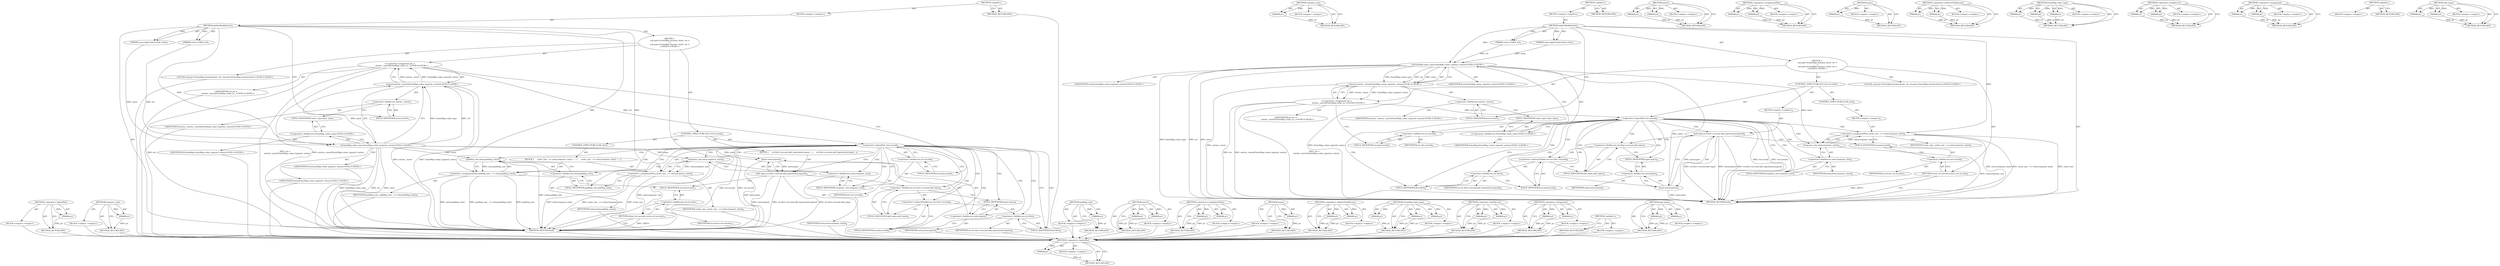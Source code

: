 digraph "add_types" {
vulnerable_99 [label=<(METHOD,&lt;operator&gt;.logicalNot)>];
vulnerable_100 [label=<(PARAM,p1)>];
vulnerable_101 [label=<(BLOCK,&lt;empty&gt;,&lt;empty&gt;)>];
vulnerable_102 [label=<(METHOD_RETURN,ANY)>];
vulnerable_122 [label=<(METHOD,response_size)>];
vulnerable_123 [label=<(PARAM,p1)>];
vulnerable_124 [label=<(BLOCK,&lt;empty&gt;,&lt;empty&gt;)>];
vulnerable_125 [label=<(METHOD_RETURN,ANY)>];
vulnerable_6 [label=<(METHOD,&lt;global&gt;)<SUB>1</SUB>>];
vulnerable_7 [label=<(BLOCK,&lt;empty&gt;,&lt;empty&gt;)<SUB>1</SUB>>];
vulnerable_8 [label=<(METHOD,AddOrModifyEntry)<SUB>1</SUB>>];
vulnerable_9 [label=<(PARAM,const GURL&amp; url)<SUB>1</SUB>>];
vulnerable_10 [label=<(PARAM,const AppCacheEntry&amp; entry)<SUB>1</SUB>>];
vulnerable_11 [label="<(BLOCK,{
   std::pair&lt;EntryMap::iterator, bool&gt; ret =
...,{
   std::pair&lt;EntryMap::iterator, bool&gt; ret =
...)<SUB>1</SUB>>"];
vulnerable_12 [label="<(LOCAL,std.pair&lt;EntryMap.iterator,bool&gt; ret: std.pair&lt;EntryMap.iterator,bool&gt;)<SUB>2</SUB>>"];
vulnerable_13 [label="<(&lt;operator&gt;.assignment,ret =
       entries_.insert(EntryMap::value_ty...)<SUB>2</SUB>>"];
vulnerable_14 [label="<(IDENTIFIER,ret,ret =
       entries_.insert(EntryMap::value_ty...)<SUB>2</SUB>>"];
vulnerable_15 [label="<(insert,entries_.insert(EntryMap::value_type(url, entry)))<SUB>3</SUB>>"];
vulnerable_16 [label=<(&lt;operator&gt;.fieldAccess,entries_.insert)<SUB>3</SUB>>];
vulnerable_17 [label="<(IDENTIFIER,entries_,entries_.insert(EntryMap::value_type(url, entry)))<SUB>3</SUB>>"];
vulnerable_18 [label=<(FIELD_IDENTIFIER,insert,insert)<SUB>3</SUB>>];
vulnerable_19 [label="<(EntryMap.value_type,EntryMap::value_type(url, entry))<SUB>3</SUB>>"];
vulnerable_20 [label="<(&lt;operator&gt;.fieldAccess,EntryMap::value_type)<SUB>3</SUB>>"];
vulnerable_21 [label="<(IDENTIFIER,EntryMap,EntryMap::value_type(url, entry))<SUB>3</SUB>>"];
vulnerable_22 [label=<(FIELD_IDENTIFIER,value_type,value_type)<SUB>3</SUB>>];
vulnerable_23 [label="<(IDENTIFIER,url,EntryMap::value_type(url, entry))<SUB>3</SUB>>"];
vulnerable_24 [label="<(IDENTIFIER,entry,EntryMap::value_type(url, entry))<SUB>3</SUB>>"];
vulnerable_25 [label=<(CONTROL_STRUCTURE,IF,if (!ret.second))<SUB>5</SUB>>];
vulnerable_26 [label=<(&lt;operator&gt;.logicalNot,!ret.second)<SUB>5</SUB>>];
vulnerable_27 [label=<(&lt;operator&gt;.fieldAccess,ret.second)<SUB>5</SUB>>];
vulnerable_28 [label=<(IDENTIFIER,ret,!ret.second)<SUB>5</SUB>>];
vulnerable_29 [label=<(FIELD_IDENTIFIER,second,second)<SUB>5</SUB>>];
vulnerable_30 [label=<(BLOCK,&lt;empty&gt;,&lt;empty&gt;)<SUB>6</SUB>>];
vulnerable_31 [label=<(add_types,ret.first-&gt;second.add_types(entry.types()))<SUB>6</SUB>>];
vulnerable_32 [label=<(&lt;operator&gt;.fieldAccess,ret.first-&gt;second.add_types)<SUB>6</SUB>>];
vulnerable_33 [label=<(&lt;operator&gt;.indirectFieldAccess,ret.first-&gt;second)<SUB>6</SUB>>];
vulnerable_34 [label=<(&lt;operator&gt;.fieldAccess,ret.first)<SUB>6</SUB>>];
vulnerable_35 [label=<(IDENTIFIER,ret,ret.first-&gt;second.add_types(entry.types()))<SUB>6</SUB>>];
vulnerable_36 [label=<(FIELD_IDENTIFIER,first,first)<SUB>6</SUB>>];
vulnerable_37 [label=<(FIELD_IDENTIFIER,second,second)<SUB>6</SUB>>];
vulnerable_38 [label=<(FIELD_IDENTIFIER,add_types,add_types)<SUB>6</SUB>>];
vulnerable_39 [label=<(types,entry.types())<SUB>6</SUB>>];
vulnerable_40 [label=<(&lt;operator&gt;.fieldAccess,entry.types)<SUB>6</SUB>>];
vulnerable_41 [label=<(IDENTIFIER,entry,entry.types())<SUB>6</SUB>>];
vulnerable_42 [label=<(FIELD_IDENTIFIER,types,types)<SUB>6</SUB>>];
vulnerable_43 [label=<(CONTROL_STRUCTURE,ELSE,else)<SUB>8</SUB>>];
vulnerable_44 [label=<(BLOCK,&lt;empty&gt;,&lt;empty&gt;)<SUB>8</SUB>>];
vulnerable_45 [label=<(&lt;operator&gt;.assignmentPlus,cache_size_ += entry.response_size())<SUB>8</SUB>>];
vulnerable_46 [label=<(IDENTIFIER,cache_size_,cache_size_ += entry.response_size())<SUB>8</SUB>>];
vulnerable_47 [label=<(response_size,entry.response_size())<SUB>8</SUB>>];
vulnerable_48 [label=<(&lt;operator&gt;.fieldAccess,entry.response_size)<SUB>8</SUB>>];
vulnerable_49 [label=<(IDENTIFIER,entry,entry.response_size())<SUB>8</SUB>>];
vulnerable_50 [label=<(FIELD_IDENTIFIER,response_size,response_size)<SUB>8</SUB>>];
vulnerable_51 [label=<(RETURN,return ret.second;,return ret.second;)<SUB>9</SUB>>];
vulnerable_52 [label=<(&lt;operator&gt;.fieldAccess,ret.second)<SUB>9</SUB>>];
vulnerable_53 [label=<(IDENTIFIER,ret,return ret.second;)<SUB>9</SUB>>];
vulnerable_54 [label=<(FIELD_IDENTIFIER,second,second)<SUB>9</SUB>>];
vulnerable_55 [label=<(METHOD_RETURN,bool)<SUB>1</SUB>>];
vulnerable_57 [label=<(METHOD_RETURN,ANY)<SUB>1</SUB>>];
vulnerable_83 [label=<(METHOD,insert)>];
vulnerable_84 [label=<(PARAM,p1)>];
vulnerable_85 [label=<(PARAM,p2)>];
vulnerable_86 [label=<(BLOCK,&lt;empty&gt;,&lt;empty&gt;)>];
vulnerable_87 [label=<(METHOD_RETURN,ANY)>];
vulnerable_117 [label=<(METHOD,&lt;operator&gt;.assignmentPlus)>];
vulnerable_118 [label=<(PARAM,p1)>];
vulnerable_119 [label=<(PARAM,p2)>];
vulnerable_120 [label=<(BLOCK,&lt;empty&gt;,&lt;empty&gt;)>];
vulnerable_121 [label=<(METHOD_RETURN,ANY)>];
vulnerable_113 [label=<(METHOD,types)>];
vulnerable_114 [label=<(PARAM,p1)>];
vulnerable_115 [label=<(BLOCK,&lt;empty&gt;,&lt;empty&gt;)>];
vulnerable_116 [label=<(METHOD_RETURN,ANY)>];
vulnerable_108 [label=<(METHOD,&lt;operator&gt;.indirectFieldAccess)>];
vulnerable_109 [label=<(PARAM,p1)>];
vulnerable_110 [label=<(PARAM,p2)>];
vulnerable_111 [label=<(BLOCK,&lt;empty&gt;,&lt;empty&gt;)>];
vulnerable_112 [label=<(METHOD_RETURN,ANY)>];
vulnerable_93 [label=<(METHOD,EntryMap.value_type)>];
vulnerable_94 [label=<(PARAM,p1)>];
vulnerable_95 [label=<(PARAM,p2)>];
vulnerable_96 [label=<(PARAM,p3)>];
vulnerable_97 [label=<(BLOCK,&lt;empty&gt;,&lt;empty&gt;)>];
vulnerable_98 [label=<(METHOD_RETURN,ANY)>];
vulnerable_88 [label=<(METHOD,&lt;operator&gt;.fieldAccess)>];
vulnerable_89 [label=<(PARAM,p1)>];
vulnerable_90 [label=<(PARAM,p2)>];
vulnerable_91 [label=<(BLOCK,&lt;empty&gt;,&lt;empty&gt;)>];
vulnerable_92 [label=<(METHOD_RETURN,ANY)>];
vulnerable_78 [label=<(METHOD,&lt;operator&gt;.assignment)>];
vulnerable_79 [label=<(PARAM,p1)>];
vulnerable_80 [label=<(PARAM,p2)>];
vulnerable_81 [label=<(BLOCK,&lt;empty&gt;,&lt;empty&gt;)>];
vulnerable_82 [label=<(METHOD_RETURN,ANY)>];
vulnerable_72 [label=<(METHOD,&lt;global&gt;)<SUB>1</SUB>>];
vulnerable_73 [label=<(BLOCK,&lt;empty&gt;,&lt;empty&gt;)>];
vulnerable_74 [label=<(METHOD_RETURN,ANY)>];
vulnerable_103 [label=<(METHOD,add_types)>];
vulnerable_104 [label=<(PARAM,p1)>];
vulnerable_105 [label=<(PARAM,p2)>];
vulnerable_106 [label=<(BLOCK,&lt;empty&gt;,&lt;empty&gt;)>];
vulnerable_107 [label=<(METHOD_RETURN,ANY)>];
fixed_105 [label=<(METHOD,&lt;operator&gt;.logicalNot)>];
fixed_106 [label=<(PARAM,p1)>];
fixed_107 [label=<(BLOCK,&lt;empty&gt;,&lt;empty&gt;)>];
fixed_108 [label=<(METHOD_RETURN,ANY)>];
fixed_128 [label=<(METHOD,response_size)>];
fixed_129 [label=<(PARAM,p1)>];
fixed_130 [label=<(BLOCK,&lt;empty&gt;,&lt;empty&gt;)>];
fixed_131 [label=<(METHOD_RETURN,ANY)>];
fixed_6 [label=<(METHOD,&lt;global&gt;)<SUB>1</SUB>>];
fixed_7 [label=<(BLOCK,&lt;empty&gt;,&lt;empty&gt;)<SUB>1</SUB>>];
fixed_8 [label=<(METHOD,AddOrModifyEntry)<SUB>1</SUB>>];
fixed_9 [label=<(PARAM,const GURL&amp; url)<SUB>1</SUB>>];
fixed_10 [label=<(PARAM,const AppCacheEntry&amp; entry)<SUB>1</SUB>>];
fixed_11 [label="<(BLOCK,{
   std::pair&lt;EntryMap::iterator, bool&gt; ret =
...,{
   std::pair&lt;EntryMap::iterator, bool&gt; ret =
...)<SUB>1</SUB>>"];
fixed_12 [label="<(LOCAL,std.pair&lt;EntryMap.iterator,bool&gt; ret: std.pair&lt;EntryMap.iterator,bool&gt;)<SUB>2</SUB>>"];
fixed_13 [label="<(&lt;operator&gt;.assignment,ret =
       entries_.insert(EntryMap::value_ty...)<SUB>2</SUB>>"];
fixed_14 [label="<(IDENTIFIER,ret,ret =
       entries_.insert(EntryMap::value_ty...)<SUB>2</SUB>>"];
fixed_15 [label="<(insert,entries_.insert(EntryMap::value_type(url, entry)))<SUB>3</SUB>>"];
fixed_16 [label=<(&lt;operator&gt;.fieldAccess,entries_.insert)<SUB>3</SUB>>];
fixed_17 [label="<(IDENTIFIER,entries_,entries_.insert(EntryMap::value_type(url, entry)))<SUB>3</SUB>>"];
fixed_18 [label=<(FIELD_IDENTIFIER,insert,insert)<SUB>3</SUB>>];
fixed_19 [label="<(EntryMap.value_type,EntryMap::value_type(url, entry))<SUB>3</SUB>>"];
fixed_20 [label="<(&lt;operator&gt;.fieldAccess,EntryMap::value_type)<SUB>3</SUB>>"];
fixed_21 [label="<(IDENTIFIER,EntryMap,EntryMap::value_type(url, entry))<SUB>3</SUB>>"];
fixed_22 [label=<(FIELD_IDENTIFIER,value_type,value_type)<SUB>3</SUB>>];
fixed_23 [label="<(IDENTIFIER,url,EntryMap::value_type(url, entry))<SUB>3</SUB>>"];
fixed_24 [label="<(IDENTIFIER,entry,EntryMap::value_type(url, entry))<SUB>3</SUB>>"];
fixed_25 [label=<(CONTROL_STRUCTURE,IF,if (!ret.second))<SUB>5</SUB>>];
fixed_26 [label=<(&lt;operator&gt;.logicalNot,!ret.second)<SUB>5</SUB>>];
fixed_27 [label=<(&lt;operator&gt;.fieldAccess,ret.second)<SUB>5</SUB>>];
fixed_28 [label=<(IDENTIFIER,ret,!ret.second)<SUB>5</SUB>>];
fixed_29 [label=<(FIELD_IDENTIFIER,second,second)<SUB>5</SUB>>];
fixed_30 [label=<(BLOCK,{
     ret.first-&gt;second.add_types(entry.types(...,{
     ret.first-&gt;second.add_types(entry.types(...)<SUB>5</SUB>>];
fixed_31 [label=<(add_types,ret.first-&gt;second.add_types(entry.types()))<SUB>6</SUB>>];
fixed_32 [label=<(&lt;operator&gt;.fieldAccess,ret.first-&gt;second.add_types)<SUB>6</SUB>>];
fixed_33 [label=<(&lt;operator&gt;.indirectFieldAccess,ret.first-&gt;second)<SUB>6</SUB>>];
fixed_34 [label=<(&lt;operator&gt;.fieldAccess,ret.first)<SUB>6</SUB>>];
fixed_35 [label=<(IDENTIFIER,ret,ret.first-&gt;second.add_types(entry.types()))<SUB>6</SUB>>];
fixed_36 [label=<(FIELD_IDENTIFIER,first,first)<SUB>6</SUB>>];
fixed_37 [label=<(FIELD_IDENTIFIER,second,second)<SUB>6</SUB>>];
fixed_38 [label=<(FIELD_IDENTIFIER,add_types,add_types)<SUB>6</SUB>>];
fixed_39 [label=<(types,entry.types())<SUB>6</SUB>>];
fixed_40 [label=<(&lt;operator&gt;.fieldAccess,entry.types)<SUB>6</SUB>>];
fixed_41 [label=<(IDENTIFIER,entry,entry.types())<SUB>6</SUB>>];
fixed_42 [label=<(FIELD_IDENTIFIER,types,types)<SUB>6</SUB>>];
fixed_43 [label=<(CONTROL_STRUCTURE,ELSE,else)<SUB>7</SUB>>];
fixed_44 [label=<(BLOCK,{
     cache_size_ += entry.response_size();  /...,{
     cache_size_ += entry.response_size();  /...)<SUB>7</SUB>>];
fixed_45 [label=<(&lt;operator&gt;.assignmentPlus,cache_size_ += entry.response_size())<SUB>8</SUB>>];
fixed_46 [label=<(IDENTIFIER,cache_size_,cache_size_ += entry.response_size())<SUB>8</SUB>>];
fixed_47 [label=<(response_size,entry.response_size())<SUB>8</SUB>>];
fixed_48 [label=<(&lt;operator&gt;.fieldAccess,entry.response_size)<SUB>8</SUB>>];
fixed_49 [label=<(IDENTIFIER,entry,entry.response_size())<SUB>8</SUB>>];
fixed_50 [label=<(FIELD_IDENTIFIER,response_size,response_size)<SUB>8</SUB>>];
fixed_51 [label=<(&lt;operator&gt;.assignmentPlus,padding_size_ += entry.padding_size())<SUB>9</SUB>>];
fixed_52 [label=<(IDENTIFIER,padding_size_,padding_size_ += entry.padding_size())<SUB>9</SUB>>];
fixed_53 [label=<(padding_size,entry.padding_size())<SUB>9</SUB>>];
fixed_54 [label=<(&lt;operator&gt;.fieldAccess,entry.padding_size)<SUB>9</SUB>>];
fixed_55 [label=<(IDENTIFIER,entry,entry.padding_size())<SUB>9</SUB>>];
fixed_56 [label=<(FIELD_IDENTIFIER,padding_size,padding_size)<SUB>9</SUB>>];
fixed_57 [label=<(RETURN,return ret.second;,return ret.second;)<SUB>11</SUB>>];
fixed_58 [label=<(&lt;operator&gt;.fieldAccess,ret.second)<SUB>11</SUB>>];
fixed_59 [label=<(IDENTIFIER,ret,return ret.second;)<SUB>11</SUB>>];
fixed_60 [label=<(FIELD_IDENTIFIER,second,second)<SUB>11</SUB>>];
fixed_61 [label=<(METHOD_RETURN,bool)<SUB>1</SUB>>];
fixed_63 [label=<(METHOD_RETURN,ANY)<SUB>1</SUB>>];
fixed_132 [label=<(METHOD,padding_size)>];
fixed_133 [label=<(PARAM,p1)>];
fixed_134 [label=<(BLOCK,&lt;empty&gt;,&lt;empty&gt;)>];
fixed_135 [label=<(METHOD_RETURN,ANY)>];
fixed_89 [label=<(METHOD,insert)>];
fixed_90 [label=<(PARAM,p1)>];
fixed_91 [label=<(PARAM,p2)>];
fixed_92 [label=<(BLOCK,&lt;empty&gt;,&lt;empty&gt;)>];
fixed_93 [label=<(METHOD_RETURN,ANY)>];
fixed_123 [label=<(METHOD,&lt;operator&gt;.assignmentPlus)>];
fixed_124 [label=<(PARAM,p1)>];
fixed_125 [label=<(PARAM,p2)>];
fixed_126 [label=<(BLOCK,&lt;empty&gt;,&lt;empty&gt;)>];
fixed_127 [label=<(METHOD_RETURN,ANY)>];
fixed_119 [label=<(METHOD,types)>];
fixed_120 [label=<(PARAM,p1)>];
fixed_121 [label=<(BLOCK,&lt;empty&gt;,&lt;empty&gt;)>];
fixed_122 [label=<(METHOD_RETURN,ANY)>];
fixed_114 [label=<(METHOD,&lt;operator&gt;.indirectFieldAccess)>];
fixed_115 [label=<(PARAM,p1)>];
fixed_116 [label=<(PARAM,p2)>];
fixed_117 [label=<(BLOCK,&lt;empty&gt;,&lt;empty&gt;)>];
fixed_118 [label=<(METHOD_RETURN,ANY)>];
fixed_99 [label=<(METHOD,EntryMap.value_type)>];
fixed_100 [label=<(PARAM,p1)>];
fixed_101 [label=<(PARAM,p2)>];
fixed_102 [label=<(PARAM,p3)>];
fixed_103 [label=<(BLOCK,&lt;empty&gt;,&lt;empty&gt;)>];
fixed_104 [label=<(METHOD_RETURN,ANY)>];
fixed_94 [label=<(METHOD,&lt;operator&gt;.fieldAccess)>];
fixed_95 [label=<(PARAM,p1)>];
fixed_96 [label=<(PARAM,p2)>];
fixed_97 [label=<(BLOCK,&lt;empty&gt;,&lt;empty&gt;)>];
fixed_98 [label=<(METHOD_RETURN,ANY)>];
fixed_84 [label=<(METHOD,&lt;operator&gt;.assignment)>];
fixed_85 [label=<(PARAM,p1)>];
fixed_86 [label=<(PARAM,p2)>];
fixed_87 [label=<(BLOCK,&lt;empty&gt;,&lt;empty&gt;)>];
fixed_88 [label=<(METHOD_RETURN,ANY)>];
fixed_78 [label=<(METHOD,&lt;global&gt;)<SUB>1</SUB>>];
fixed_79 [label=<(BLOCK,&lt;empty&gt;,&lt;empty&gt;)>];
fixed_80 [label=<(METHOD_RETURN,ANY)>];
fixed_109 [label=<(METHOD,add_types)>];
fixed_110 [label=<(PARAM,p1)>];
fixed_111 [label=<(PARAM,p2)>];
fixed_112 [label=<(BLOCK,&lt;empty&gt;,&lt;empty&gt;)>];
fixed_113 [label=<(METHOD_RETURN,ANY)>];
vulnerable_99 -> vulnerable_100  [key=0, label="AST: "];
vulnerable_99 -> vulnerable_100  [key=1, label="DDG: "];
vulnerable_99 -> vulnerable_101  [key=0, label="AST: "];
vulnerable_99 -> vulnerable_102  [key=0, label="AST: "];
vulnerable_99 -> vulnerable_102  [key=1, label="CFG: "];
vulnerable_100 -> vulnerable_102  [key=0, label="DDG: p1"];
vulnerable_122 -> vulnerable_123  [key=0, label="AST: "];
vulnerable_122 -> vulnerable_123  [key=1, label="DDG: "];
vulnerable_122 -> vulnerable_124  [key=0, label="AST: "];
vulnerable_122 -> vulnerable_125  [key=0, label="AST: "];
vulnerable_122 -> vulnerable_125  [key=1, label="CFG: "];
vulnerable_123 -> vulnerable_125  [key=0, label="DDG: p1"];
vulnerable_6 -> vulnerable_7  [key=0, label="AST: "];
vulnerable_6 -> vulnerable_57  [key=0, label="AST: "];
vulnerable_6 -> vulnerable_57  [key=1, label="CFG: "];
vulnerable_7 -> vulnerable_8  [key=0, label="AST: "];
vulnerable_8 -> vulnerable_9  [key=0, label="AST: "];
vulnerable_8 -> vulnerable_9  [key=1, label="DDG: "];
vulnerable_8 -> vulnerable_10  [key=0, label="AST: "];
vulnerable_8 -> vulnerable_10  [key=1, label="DDG: "];
vulnerable_8 -> vulnerable_11  [key=0, label="AST: "];
vulnerable_8 -> vulnerable_55  [key=0, label="AST: "];
vulnerable_8 -> vulnerable_18  [key=0, label="CFG: "];
vulnerable_8 -> vulnerable_19  [key=0, label="DDG: "];
vulnerable_8 -> vulnerable_45  [key=0, label="DDG: "];
vulnerable_9 -> vulnerable_19  [key=0, label="DDG: url"];
vulnerable_10 -> vulnerable_19  [key=0, label="DDG: entry"];
vulnerable_11 -> vulnerable_12  [key=0, label="AST: "];
vulnerable_11 -> vulnerable_13  [key=0, label="AST: "];
vulnerable_11 -> vulnerable_25  [key=0, label="AST: "];
vulnerable_11 -> vulnerable_51  [key=0, label="AST: "];
vulnerable_13 -> vulnerable_14  [key=0, label="AST: "];
vulnerable_13 -> vulnerable_15  [key=0, label="AST: "];
vulnerable_13 -> vulnerable_29  [key=0, label="CFG: "];
vulnerable_13 -> vulnerable_55  [key=0, label="DDG: ret"];
vulnerable_13 -> vulnerable_55  [key=1, label="DDG: entries_.insert(EntryMap::value_type(url, entry))"];
vulnerable_13 -> vulnerable_55  [key=2, label="DDG: ret =
       entries_.insert(EntryMap::value_type(url, entry))"];
vulnerable_13 -> vulnerable_26  [key=0, label="DDG: ret"];
vulnerable_15 -> vulnerable_16  [key=0, label="AST: "];
vulnerable_15 -> vulnerable_19  [key=0, label="AST: "];
vulnerable_15 -> vulnerable_13  [key=0, label="CFG: "];
vulnerable_15 -> vulnerable_13  [key=1, label="DDG: entries_.insert"];
vulnerable_15 -> vulnerable_13  [key=2, label="DDG: EntryMap::value_type(url, entry)"];
vulnerable_15 -> vulnerable_55  [key=0, label="DDG: entries_.insert"];
vulnerable_15 -> vulnerable_55  [key=1, label="DDG: EntryMap::value_type(url, entry)"];
vulnerable_16 -> vulnerable_17  [key=0, label="AST: "];
vulnerable_16 -> vulnerable_18  [key=0, label="AST: "];
vulnerable_16 -> vulnerable_22  [key=0, label="CFG: "];
vulnerable_18 -> vulnerable_16  [key=0, label="CFG: "];
vulnerable_19 -> vulnerable_20  [key=0, label="AST: "];
vulnerable_19 -> vulnerable_23  [key=0, label="AST: "];
vulnerable_19 -> vulnerable_24  [key=0, label="AST: "];
vulnerable_19 -> vulnerable_15  [key=0, label="CFG: "];
vulnerable_19 -> vulnerable_15  [key=1, label="DDG: EntryMap::value_type"];
vulnerable_19 -> vulnerable_15  [key=2, label="DDG: url"];
vulnerable_19 -> vulnerable_15  [key=3, label="DDG: entry"];
vulnerable_19 -> vulnerable_55  [key=0, label="DDG: EntryMap::value_type"];
vulnerable_19 -> vulnerable_55  [key=1, label="DDG: url"];
vulnerable_19 -> vulnerable_55  [key=2, label="DDG: entry"];
vulnerable_19 -> vulnerable_39  [key=0, label="DDG: entry"];
vulnerable_19 -> vulnerable_47  [key=0, label="DDG: entry"];
vulnerable_20 -> vulnerable_21  [key=0, label="AST: "];
vulnerable_20 -> vulnerable_22  [key=0, label="AST: "];
vulnerable_20 -> vulnerable_19  [key=0, label="CFG: "];
vulnerable_22 -> vulnerable_20  [key=0, label="CFG: "];
vulnerable_25 -> vulnerable_26  [key=0, label="AST: "];
vulnerable_25 -> vulnerable_30  [key=0, label="AST: "];
vulnerable_25 -> vulnerable_43  [key=0, label="AST: "];
vulnerable_26 -> vulnerable_27  [key=0, label="AST: "];
vulnerable_26 -> vulnerable_36  [key=0, label="CFG: "];
vulnerable_26 -> vulnerable_36  [key=1, label="CDG: "];
vulnerable_26 -> vulnerable_50  [key=0, label="CFG: "];
vulnerable_26 -> vulnerable_50  [key=1, label="CDG: "];
vulnerable_26 -> vulnerable_55  [key=0, label="DDG: ret.second"];
vulnerable_26 -> vulnerable_55  [key=1, label="DDG: !ret.second"];
vulnerable_26 -> vulnerable_40  [key=0, label="CDG: "];
vulnerable_26 -> vulnerable_47  [key=0, label="CDG: "];
vulnerable_26 -> vulnerable_34  [key=0, label="CDG: "];
vulnerable_26 -> vulnerable_48  [key=0, label="CDG: "];
vulnerable_26 -> vulnerable_32  [key=0, label="CDG: "];
vulnerable_26 -> vulnerable_33  [key=0, label="CDG: "];
vulnerable_26 -> vulnerable_42  [key=0, label="CDG: "];
vulnerable_26 -> vulnerable_37  [key=0, label="CDG: "];
vulnerable_26 -> vulnerable_38  [key=0, label="CDG: "];
vulnerable_26 -> vulnerable_45  [key=0, label="CDG: "];
vulnerable_26 -> vulnerable_39  [key=0, label="CDG: "];
vulnerable_26 -> vulnerable_31  [key=0, label="CDG: "];
vulnerable_27 -> vulnerable_28  [key=0, label="AST: "];
vulnerable_27 -> vulnerable_29  [key=0, label="AST: "];
vulnerable_27 -> vulnerable_26  [key=0, label="CFG: "];
vulnerable_29 -> vulnerable_27  [key=0, label="CFG: "];
vulnerable_30 -> vulnerable_31  [key=0, label="AST: "];
vulnerable_31 -> vulnerable_32  [key=0, label="AST: "];
vulnerable_31 -> vulnerable_39  [key=0, label="AST: "];
vulnerable_31 -> vulnerable_54  [key=0, label="CFG: "];
vulnerable_31 -> vulnerable_55  [key=0, label="DDG: ret.first-&gt;second.add_types"];
vulnerable_31 -> vulnerable_55  [key=1, label="DDG: entry.types()"];
vulnerable_31 -> vulnerable_55  [key=2, label="DDG: ret.first-&gt;second.add_types(entry.types())"];
vulnerable_32 -> vulnerable_33  [key=0, label="AST: "];
vulnerable_32 -> vulnerable_38  [key=0, label="AST: "];
vulnerable_32 -> vulnerable_42  [key=0, label="CFG: "];
vulnerable_33 -> vulnerable_34  [key=0, label="AST: "];
vulnerable_33 -> vulnerable_37  [key=0, label="AST: "];
vulnerable_33 -> vulnerable_38  [key=0, label="CFG: "];
vulnerable_34 -> vulnerable_35  [key=0, label="AST: "];
vulnerable_34 -> vulnerable_36  [key=0, label="AST: "];
vulnerable_34 -> vulnerable_37  [key=0, label="CFG: "];
vulnerable_36 -> vulnerable_34  [key=0, label="CFG: "];
vulnerable_37 -> vulnerable_33  [key=0, label="CFG: "];
vulnerable_38 -> vulnerable_32  [key=0, label="CFG: "];
vulnerable_39 -> vulnerable_40  [key=0, label="AST: "];
vulnerable_39 -> vulnerable_31  [key=0, label="CFG: "];
vulnerable_39 -> vulnerable_31  [key=1, label="DDG: entry.types"];
vulnerable_39 -> vulnerable_55  [key=0, label="DDG: entry.types"];
vulnerable_40 -> vulnerable_41  [key=0, label="AST: "];
vulnerable_40 -> vulnerable_42  [key=0, label="AST: "];
vulnerable_40 -> vulnerable_39  [key=0, label="CFG: "];
vulnerable_42 -> vulnerable_40  [key=0, label="CFG: "];
vulnerable_43 -> vulnerable_44  [key=0, label="AST: "];
vulnerable_44 -> vulnerable_45  [key=0, label="AST: "];
vulnerable_45 -> vulnerable_46  [key=0, label="AST: "];
vulnerable_45 -> vulnerable_47  [key=0, label="AST: "];
vulnerable_45 -> vulnerable_54  [key=0, label="CFG: "];
vulnerable_45 -> vulnerable_55  [key=0, label="DDG: entry.response_size()"];
vulnerable_45 -> vulnerable_55  [key=1, label="DDG: cache_size_ += entry.response_size()"];
vulnerable_45 -> vulnerable_55  [key=2, label="DDG: cache_size_"];
vulnerable_47 -> vulnerable_48  [key=0, label="AST: "];
vulnerable_47 -> vulnerable_45  [key=0, label="CFG: "];
vulnerable_47 -> vulnerable_45  [key=1, label="DDG: entry.response_size"];
vulnerable_47 -> vulnerable_55  [key=0, label="DDG: entry.response_size"];
vulnerable_48 -> vulnerable_49  [key=0, label="AST: "];
vulnerable_48 -> vulnerable_50  [key=0, label="AST: "];
vulnerable_48 -> vulnerable_47  [key=0, label="CFG: "];
vulnerable_50 -> vulnerable_48  [key=0, label="CFG: "];
vulnerable_51 -> vulnerable_52  [key=0, label="AST: "];
vulnerable_51 -> vulnerable_55  [key=0, label="CFG: "];
vulnerable_51 -> vulnerable_55  [key=1, label="DDG: &lt;RET&gt;"];
vulnerable_52 -> vulnerable_53  [key=0, label="AST: "];
vulnerable_52 -> vulnerable_54  [key=0, label="AST: "];
vulnerable_52 -> vulnerable_51  [key=0, label="CFG: "];
vulnerable_54 -> vulnerable_52  [key=0, label="CFG: "];
vulnerable_83 -> vulnerable_84  [key=0, label="AST: "];
vulnerable_83 -> vulnerable_84  [key=1, label="DDG: "];
vulnerable_83 -> vulnerable_86  [key=0, label="AST: "];
vulnerable_83 -> vulnerable_85  [key=0, label="AST: "];
vulnerable_83 -> vulnerable_85  [key=1, label="DDG: "];
vulnerable_83 -> vulnerable_87  [key=0, label="AST: "];
vulnerable_83 -> vulnerable_87  [key=1, label="CFG: "];
vulnerable_84 -> vulnerable_87  [key=0, label="DDG: p1"];
vulnerable_85 -> vulnerable_87  [key=0, label="DDG: p2"];
vulnerable_117 -> vulnerable_118  [key=0, label="AST: "];
vulnerable_117 -> vulnerable_118  [key=1, label="DDG: "];
vulnerable_117 -> vulnerable_120  [key=0, label="AST: "];
vulnerable_117 -> vulnerable_119  [key=0, label="AST: "];
vulnerable_117 -> vulnerable_119  [key=1, label="DDG: "];
vulnerable_117 -> vulnerable_121  [key=0, label="AST: "];
vulnerable_117 -> vulnerable_121  [key=1, label="CFG: "];
vulnerable_118 -> vulnerable_121  [key=0, label="DDG: p1"];
vulnerable_119 -> vulnerable_121  [key=0, label="DDG: p2"];
vulnerable_113 -> vulnerable_114  [key=0, label="AST: "];
vulnerable_113 -> vulnerable_114  [key=1, label="DDG: "];
vulnerable_113 -> vulnerable_115  [key=0, label="AST: "];
vulnerable_113 -> vulnerable_116  [key=0, label="AST: "];
vulnerable_113 -> vulnerable_116  [key=1, label="CFG: "];
vulnerable_114 -> vulnerable_116  [key=0, label="DDG: p1"];
vulnerable_108 -> vulnerable_109  [key=0, label="AST: "];
vulnerable_108 -> vulnerable_109  [key=1, label="DDG: "];
vulnerable_108 -> vulnerable_111  [key=0, label="AST: "];
vulnerable_108 -> vulnerable_110  [key=0, label="AST: "];
vulnerable_108 -> vulnerable_110  [key=1, label="DDG: "];
vulnerable_108 -> vulnerable_112  [key=0, label="AST: "];
vulnerable_108 -> vulnerable_112  [key=1, label="CFG: "];
vulnerable_109 -> vulnerable_112  [key=0, label="DDG: p1"];
vulnerable_110 -> vulnerable_112  [key=0, label="DDG: p2"];
vulnerable_93 -> vulnerable_94  [key=0, label="AST: "];
vulnerable_93 -> vulnerable_94  [key=1, label="DDG: "];
vulnerable_93 -> vulnerable_97  [key=0, label="AST: "];
vulnerable_93 -> vulnerable_95  [key=0, label="AST: "];
vulnerable_93 -> vulnerable_95  [key=1, label="DDG: "];
vulnerable_93 -> vulnerable_98  [key=0, label="AST: "];
vulnerable_93 -> vulnerable_98  [key=1, label="CFG: "];
vulnerable_93 -> vulnerable_96  [key=0, label="AST: "];
vulnerable_93 -> vulnerable_96  [key=1, label="DDG: "];
vulnerable_94 -> vulnerable_98  [key=0, label="DDG: p1"];
vulnerable_95 -> vulnerable_98  [key=0, label="DDG: p2"];
vulnerable_96 -> vulnerable_98  [key=0, label="DDG: p3"];
vulnerable_88 -> vulnerable_89  [key=0, label="AST: "];
vulnerable_88 -> vulnerable_89  [key=1, label="DDG: "];
vulnerable_88 -> vulnerable_91  [key=0, label="AST: "];
vulnerable_88 -> vulnerable_90  [key=0, label="AST: "];
vulnerable_88 -> vulnerable_90  [key=1, label="DDG: "];
vulnerable_88 -> vulnerable_92  [key=0, label="AST: "];
vulnerable_88 -> vulnerable_92  [key=1, label="CFG: "];
vulnerable_89 -> vulnerable_92  [key=0, label="DDG: p1"];
vulnerable_90 -> vulnerable_92  [key=0, label="DDG: p2"];
vulnerable_78 -> vulnerable_79  [key=0, label="AST: "];
vulnerable_78 -> vulnerable_79  [key=1, label="DDG: "];
vulnerable_78 -> vulnerable_81  [key=0, label="AST: "];
vulnerable_78 -> vulnerable_80  [key=0, label="AST: "];
vulnerable_78 -> vulnerable_80  [key=1, label="DDG: "];
vulnerable_78 -> vulnerable_82  [key=0, label="AST: "];
vulnerable_78 -> vulnerable_82  [key=1, label="CFG: "];
vulnerable_79 -> vulnerable_82  [key=0, label="DDG: p1"];
vulnerable_80 -> vulnerable_82  [key=0, label="DDG: p2"];
vulnerable_72 -> vulnerable_73  [key=0, label="AST: "];
vulnerable_72 -> vulnerable_74  [key=0, label="AST: "];
vulnerable_72 -> vulnerable_74  [key=1, label="CFG: "];
vulnerable_103 -> vulnerable_104  [key=0, label="AST: "];
vulnerable_103 -> vulnerable_104  [key=1, label="DDG: "];
vulnerable_103 -> vulnerable_106  [key=0, label="AST: "];
vulnerable_103 -> vulnerable_105  [key=0, label="AST: "];
vulnerable_103 -> vulnerable_105  [key=1, label="DDG: "];
vulnerable_103 -> vulnerable_107  [key=0, label="AST: "];
vulnerable_103 -> vulnerable_107  [key=1, label="CFG: "];
vulnerable_104 -> vulnerable_107  [key=0, label="DDG: p1"];
vulnerable_105 -> vulnerable_107  [key=0, label="DDG: p2"];
fixed_105 -> fixed_106  [key=0, label="AST: "];
fixed_105 -> fixed_106  [key=1, label="DDG: "];
fixed_105 -> fixed_107  [key=0, label="AST: "];
fixed_105 -> fixed_108  [key=0, label="AST: "];
fixed_105 -> fixed_108  [key=1, label="CFG: "];
fixed_106 -> fixed_108  [key=0, label="DDG: p1"];
fixed_107 -> vulnerable_99  [key=0];
fixed_108 -> vulnerable_99  [key=0];
fixed_128 -> fixed_129  [key=0, label="AST: "];
fixed_128 -> fixed_129  [key=1, label="DDG: "];
fixed_128 -> fixed_130  [key=0, label="AST: "];
fixed_128 -> fixed_131  [key=0, label="AST: "];
fixed_128 -> fixed_131  [key=1, label="CFG: "];
fixed_129 -> fixed_131  [key=0, label="DDG: p1"];
fixed_130 -> vulnerable_99  [key=0];
fixed_131 -> vulnerable_99  [key=0];
fixed_6 -> fixed_7  [key=0, label="AST: "];
fixed_6 -> fixed_63  [key=0, label="AST: "];
fixed_6 -> fixed_63  [key=1, label="CFG: "];
fixed_7 -> fixed_8  [key=0, label="AST: "];
fixed_8 -> fixed_9  [key=0, label="AST: "];
fixed_8 -> fixed_9  [key=1, label="DDG: "];
fixed_8 -> fixed_10  [key=0, label="AST: "];
fixed_8 -> fixed_10  [key=1, label="DDG: "];
fixed_8 -> fixed_11  [key=0, label="AST: "];
fixed_8 -> fixed_61  [key=0, label="AST: "];
fixed_8 -> fixed_18  [key=0, label="CFG: "];
fixed_8 -> fixed_19  [key=0, label="DDG: "];
fixed_8 -> fixed_45  [key=0, label="DDG: "];
fixed_8 -> fixed_51  [key=0, label="DDG: "];
fixed_9 -> fixed_19  [key=0, label="DDG: url"];
fixed_10 -> fixed_19  [key=0, label="DDG: entry"];
fixed_11 -> fixed_12  [key=0, label="AST: "];
fixed_11 -> fixed_13  [key=0, label="AST: "];
fixed_11 -> fixed_25  [key=0, label="AST: "];
fixed_11 -> fixed_57  [key=0, label="AST: "];
fixed_12 -> vulnerable_99  [key=0];
fixed_13 -> fixed_14  [key=0, label="AST: "];
fixed_13 -> fixed_15  [key=0, label="AST: "];
fixed_13 -> fixed_29  [key=0, label="CFG: "];
fixed_13 -> fixed_61  [key=0, label="DDG: ret"];
fixed_13 -> fixed_61  [key=1, label="DDG: entries_.insert(EntryMap::value_type(url, entry))"];
fixed_13 -> fixed_61  [key=2, label="DDG: ret =
       entries_.insert(EntryMap::value_type(url, entry))"];
fixed_13 -> fixed_26  [key=0, label="DDG: ret"];
fixed_14 -> vulnerable_99  [key=0];
fixed_15 -> fixed_16  [key=0, label="AST: "];
fixed_15 -> fixed_19  [key=0, label="AST: "];
fixed_15 -> fixed_13  [key=0, label="CFG: "];
fixed_15 -> fixed_13  [key=1, label="DDG: entries_.insert"];
fixed_15 -> fixed_13  [key=2, label="DDG: EntryMap::value_type(url, entry)"];
fixed_15 -> fixed_61  [key=0, label="DDG: entries_.insert"];
fixed_15 -> fixed_61  [key=1, label="DDG: EntryMap::value_type(url, entry)"];
fixed_16 -> fixed_17  [key=0, label="AST: "];
fixed_16 -> fixed_18  [key=0, label="AST: "];
fixed_16 -> fixed_22  [key=0, label="CFG: "];
fixed_17 -> vulnerable_99  [key=0];
fixed_18 -> fixed_16  [key=0, label="CFG: "];
fixed_19 -> fixed_20  [key=0, label="AST: "];
fixed_19 -> fixed_23  [key=0, label="AST: "];
fixed_19 -> fixed_24  [key=0, label="AST: "];
fixed_19 -> fixed_15  [key=0, label="CFG: "];
fixed_19 -> fixed_15  [key=1, label="DDG: EntryMap::value_type"];
fixed_19 -> fixed_15  [key=2, label="DDG: url"];
fixed_19 -> fixed_15  [key=3, label="DDG: entry"];
fixed_19 -> fixed_61  [key=0, label="DDG: EntryMap::value_type"];
fixed_19 -> fixed_61  [key=1, label="DDG: url"];
fixed_19 -> fixed_61  [key=2, label="DDG: entry"];
fixed_19 -> fixed_39  [key=0, label="DDG: entry"];
fixed_19 -> fixed_47  [key=0, label="DDG: entry"];
fixed_19 -> fixed_53  [key=0, label="DDG: entry"];
fixed_20 -> fixed_21  [key=0, label="AST: "];
fixed_20 -> fixed_22  [key=0, label="AST: "];
fixed_20 -> fixed_19  [key=0, label="CFG: "];
fixed_21 -> vulnerable_99  [key=0];
fixed_22 -> fixed_20  [key=0, label="CFG: "];
fixed_23 -> vulnerable_99  [key=0];
fixed_24 -> vulnerable_99  [key=0];
fixed_25 -> fixed_26  [key=0, label="AST: "];
fixed_25 -> fixed_30  [key=0, label="AST: "];
fixed_25 -> fixed_43  [key=0, label="AST: "];
fixed_26 -> fixed_27  [key=0, label="AST: "];
fixed_26 -> fixed_36  [key=0, label="CFG: "];
fixed_26 -> fixed_36  [key=1, label="CDG: "];
fixed_26 -> fixed_50  [key=0, label="CFG: "];
fixed_26 -> fixed_50  [key=1, label="CDG: "];
fixed_26 -> fixed_61  [key=0, label="DDG: ret.second"];
fixed_26 -> fixed_61  [key=1, label="DDG: !ret.second"];
fixed_26 -> fixed_47  [key=0, label="CDG: "];
fixed_26 -> fixed_34  [key=0, label="CDG: "];
fixed_26 -> fixed_48  [key=0, label="CDG: "];
fixed_26 -> fixed_32  [key=0, label="CDG: "];
fixed_26 -> fixed_33  [key=0, label="CDG: "];
fixed_26 -> fixed_42  [key=0, label="CDG: "];
fixed_26 -> fixed_51  [key=0, label="CDG: "];
fixed_26 -> fixed_37  [key=0, label="CDG: "];
fixed_26 -> fixed_53  [key=0, label="CDG: "];
fixed_26 -> fixed_38  [key=0, label="CDG: "];
fixed_26 -> fixed_56  [key=0, label="CDG: "];
fixed_26 -> fixed_45  [key=0, label="CDG: "];
fixed_26 -> fixed_40  [key=0, label="CDG: "];
fixed_26 -> fixed_54  [key=0, label="CDG: "];
fixed_26 -> fixed_39  [key=0, label="CDG: "];
fixed_26 -> fixed_31  [key=0, label="CDG: "];
fixed_27 -> fixed_28  [key=0, label="AST: "];
fixed_27 -> fixed_29  [key=0, label="AST: "];
fixed_27 -> fixed_26  [key=0, label="CFG: "];
fixed_28 -> vulnerable_99  [key=0];
fixed_29 -> fixed_27  [key=0, label="CFG: "];
fixed_30 -> fixed_31  [key=0, label="AST: "];
fixed_31 -> fixed_32  [key=0, label="AST: "];
fixed_31 -> fixed_39  [key=0, label="AST: "];
fixed_31 -> fixed_60  [key=0, label="CFG: "];
fixed_31 -> fixed_61  [key=0, label="DDG: ret.first-&gt;second.add_types"];
fixed_31 -> fixed_61  [key=1, label="DDG: entry.types()"];
fixed_31 -> fixed_61  [key=2, label="DDG: ret.first-&gt;second.add_types(entry.types())"];
fixed_32 -> fixed_33  [key=0, label="AST: "];
fixed_32 -> fixed_38  [key=0, label="AST: "];
fixed_32 -> fixed_42  [key=0, label="CFG: "];
fixed_33 -> fixed_34  [key=0, label="AST: "];
fixed_33 -> fixed_37  [key=0, label="AST: "];
fixed_33 -> fixed_38  [key=0, label="CFG: "];
fixed_34 -> fixed_35  [key=0, label="AST: "];
fixed_34 -> fixed_36  [key=0, label="AST: "];
fixed_34 -> fixed_37  [key=0, label="CFG: "];
fixed_35 -> vulnerable_99  [key=0];
fixed_36 -> fixed_34  [key=0, label="CFG: "];
fixed_37 -> fixed_33  [key=0, label="CFG: "];
fixed_38 -> fixed_32  [key=0, label="CFG: "];
fixed_39 -> fixed_40  [key=0, label="AST: "];
fixed_39 -> fixed_31  [key=0, label="CFG: "];
fixed_39 -> fixed_31  [key=1, label="DDG: entry.types"];
fixed_39 -> fixed_61  [key=0, label="DDG: entry.types"];
fixed_40 -> fixed_41  [key=0, label="AST: "];
fixed_40 -> fixed_42  [key=0, label="AST: "];
fixed_40 -> fixed_39  [key=0, label="CFG: "];
fixed_41 -> vulnerable_99  [key=0];
fixed_42 -> fixed_40  [key=0, label="CFG: "];
fixed_43 -> fixed_44  [key=0, label="AST: "];
fixed_44 -> fixed_45  [key=0, label="AST: "];
fixed_44 -> fixed_51  [key=0, label="AST: "];
fixed_45 -> fixed_46  [key=0, label="AST: "];
fixed_45 -> fixed_47  [key=0, label="AST: "];
fixed_45 -> fixed_56  [key=0, label="CFG: "];
fixed_45 -> fixed_61  [key=0, label="DDG: entry.response_size()"];
fixed_45 -> fixed_61  [key=1, label="DDG: cache_size_ += entry.response_size()"];
fixed_45 -> fixed_61  [key=2, label="DDG: cache_size_"];
fixed_46 -> vulnerable_99  [key=0];
fixed_47 -> fixed_48  [key=0, label="AST: "];
fixed_47 -> fixed_45  [key=0, label="CFG: "];
fixed_47 -> fixed_45  [key=1, label="DDG: entry.response_size"];
fixed_47 -> fixed_61  [key=0, label="DDG: entry.response_size"];
fixed_48 -> fixed_49  [key=0, label="AST: "];
fixed_48 -> fixed_50  [key=0, label="AST: "];
fixed_48 -> fixed_47  [key=0, label="CFG: "];
fixed_49 -> vulnerable_99  [key=0];
fixed_50 -> fixed_48  [key=0, label="CFG: "];
fixed_51 -> fixed_52  [key=0, label="AST: "];
fixed_51 -> fixed_53  [key=0, label="AST: "];
fixed_51 -> fixed_60  [key=0, label="CFG: "];
fixed_51 -> fixed_61  [key=0, label="DDG: entry.padding_size()"];
fixed_51 -> fixed_61  [key=1, label="DDG: padding_size_ += entry.padding_size()"];
fixed_51 -> fixed_61  [key=2, label="DDG: padding_size_"];
fixed_52 -> vulnerable_99  [key=0];
fixed_53 -> fixed_54  [key=0, label="AST: "];
fixed_53 -> fixed_51  [key=0, label="CFG: "];
fixed_53 -> fixed_51  [key=1, label="DDG: entry.padding_size"];
fixed_53 -> fixed_61  [key=0, label="DDG: entry.padding_size"];
fixed_54 -> fixed_55  [key=0, label="AST: "];
fixed_54 -> fixed_56  [key=0, label="AST: "];
fixed_54 -> fixed_53  [key=0, label="CFG: "];
fixed_55 -> vulnerable_99  [key=0];
fixed_56 -> fixed_54  [key=0, label="CFG: "];
fixed_57 -> fixed_58  [key=0, label="AST: "];
fixed_57 -> fixed_61  [key=0, label="CFG: "];
fixed_57 -> fixed_61  [key=1, label="DDG: &lt;RET&gt;"];
fixed_58 -> fixed_59  [key=0, label="AST: "];
fixed_58 -> fixed_60  [key=0, label="AST: "];
fixed_58 -> fixed_57  [key=0, label="CFG: "];
fixed_59 -> vulnerable_99  [key=0];
fixed_60 -> fixed_58  [key=0, label="CFG: "];
fixed_61 -> vulnerable_99  [key=0];
fixed_63 -> vulnerable_99  [key=0];
fixed_132 -> fixed_133  [key=0, label="AST: "];
fixed_132 -> fixed_133  [key=1, label="DDG: "];
fixed_132 -> fixed_134  [key=0, label="AST: "];
fixed_132 -> fixed_135  [key=0, label="AST: "];
fixed_132 -> fixed_135  [key=1, label="CFG: "];
fixed_133 -> fixed_135  [key=0, label="DDG: p1"];
fixed_134 -> vulnerable_99  [key=0];
fixed_135 -> vulnerable_99  [key=0];
fixed_89 -> fixed_90  [key=0, label="AST: "];
fixed_89 -> fixed_90  [key=1, label="DDG: "];
fixed_89 -> fixed_92  [key=0, label="AST: "];
fixed_89 -> fixed_91  [key=0, label="AST: "];
fixed_89 -> fixed_91  [key=1, label="DDG: "];
fixed_89 -> fixed_93  [key=0, label="AST: "];
fixed_89 -> fixed_93  [key=1, label="CFG: "];
fixed_90 -> fixed_93  [key=0, label="DDG: p1"];
fixed_91 -> fixed_93  [key=0, label="DDG: p2"];
fixed_92 -> vulnerable_99  [key=0];
fixed_93 -> vulnerable_99  [key=0];
fixed_123 -> fixed_124  [key=0, label="AST: "];
fixed_123 -> fixed_124  [key=1, label="DDG: "];
fixed_123 -> fixed_126  [key=0, label="AST: "];
fixed_123 -> fixed_125  [key=0, label="AST: "];
fixed_123 -> fixed_125  [key=1, label="DDG: "];
fixed_123 -> fixed_127  [key=0, label="AST: "];
fixed_123 -> fixed_127  [key=1, label="CFG: "];
fixed_124 -> fixed_127  [key=0, label="DDG: p1"];
fixed_125 -> fixed_127  [key=0, label="DDG: p2"];
fixed_126 -> vulnerable_99  [key=0];
fixed_127 -> vulnerable_99  [key=0];
fixed_119 -> fixed_120  [key=0, label="AST: "];
fixed_119 -> fixed_120  [key=1, label="DDG: "];
fixed_119 -> fixed_121  [key=0, label="AST: "];
fixed_119 -> fixed_122  [key=0, label="AST: "];
fixed_119 -> fixed_122  [key=1, label="CFG: "];
fixed_120 -> fixed_122  [key=0, label="DDG: p1"];
fixed_121 -> vulnerable_99  [key=0];
fixed_122 -> vulnerable_99  [key=0];
fixed_114 -> fixed_115  [key=0, label="AST: "];
fixed_114 -> fixed_115  [key=1, label="DDG: "];
fixed_114 -> fixed_117  [key=0, label="AST: "];
fixed_114 -> fixed_116  [key=0, label="AST: "];
fixed_114 -> fixed_116  [key=1, label="DDG: "];
fixed_114 -> fixed_118  [key=0, label="AST: "];
fixed_114 -> fixed_118  [key=1, label="CFG: "];
fixed_115 -> fixed_118  [key=0, label="DDG: p1"];
fixed_116 -> fixed_118  [key=0, label="DDG: p2"];
fixed_117 -> vulnerable_99  [key=0];
fixed_118 -> vulnerable_99  [key=0];
fixed_99 -> fixed_100  [key=0, label="AST: "];
fixed_99 -> fixed_100  [key=1, label="DDG: "];
fixed_99 -> fixed_103  [key=0, label="AST: "];
fixed_99 -> fixed_101  [key=0, label="AST: "];
fixed_99 -> fixed_101  [key=1, label="DDG: "];
fixed_99 -> fixed_104  [key=0, label="AST: "];
fixed_99 -> fixed_104  [key=1, label="CFG: "];
fixed_99 -> fixed_102  [key=0, label="AST: "];
fixed_99 -> fixed_102  [key=1, label="DDG: "];
fixed_100 -> fixed_104  [key=0, label="DDG: p1"];
fixed_101 -> fixed_104  [key=0, label="DDG: p2"];
fixed_102 -> fixed_104  [key=0, label="DDG: p3"];
fixed_103 -> vulnerable_99  [key=0];
fixed_104 -> vulnerable_99  [key=0];
fixed_94 -> fixed_95  [key=0, label="AST: "];
fixed_94 -> fixed_95  [key=1, label="DDG: "];
fixed_94 -> fixed_97  [key=0, label="AST: "];
fixed_94 -> fixed_96  [key=0, label="AST: "];
fixed_94 -> fixed_96  [key=1, label="DDG: "];
fixed_94 -> fixed_98  [key=0, label="AST: "];
fixed_94 -> fixed_98  [key=1, label="CFG: "];
fixed_95 -> fixed_98  [key=0, label="DDG: p1"];
fixed_96 -> fixed_98  [key=0, label="DDG: p2"];
fixed_97 -> vulnerable_99  [key=0];
fixed_98 -> vulnerable_99  [key=0];
fixed_84 -> fixed_85  [key=0, label="AST: "];
fixed_84 -> fixed_85  [key=1, label="DDG: "];
fixed_84 -> fixed_87  [key=0, label="AST: "];
fixed_84 -> fixed_86  [key=0, label="AST: "];
fixed_84 -> fixed_86  [key=1, label="DDG: "];
fixed_84 -> fixed_88  [key=0, label="AST: "];
fixed_84 -> fixed_88  [key=1, label="CFG: "];
fixed_85 -> fixed_88  [key=0, label="DDG: p1"];
fixed_86 -> fixed_88  [key=0, label="DDG: p2"];
fixed_87 -> vulnerable_99  [key=0];
fixed_88 -> vulnerable_99  [key=0];
fixed_78 -> fixed_79  [key=0, label="AST: "];
fixed_78 -> fixed_80  [key=0, label="AST: "];
fixed_78 -> fixed_80  [key=1, label="CFG: "];
fixed_79 -> vulnerable_99  [key=0];
fixed_80 -> vulnerable_99  [key=0];
fixed_109 -> fixed_110  [key=0, label="AST: "];
fixed_109 -> fixed_110  [key=1, label="DDG: "];
fixed_109 -> fixed_112  [key=0, label="AST: "];
fixed_109 -> fixed_111  [key=0, label="AST: "];
fixed_109 -> fixed_111  [key=1, label="DDG: "];
fixed_109 -> fixed_113  [key=0, label="AST: "];
fixed_109 -> fixed_113  [key=1, label="CFG: "];
fixed_110 -> fixed_113  [key=0, label="DDG: p1"];
fixed_111 -> fixed_113  [key=0, label="DDG: p2"];
fixed_112 -> vulnerable_99  [key=0];
fixed_113 -> vulnerable_99  [key=0];
}
